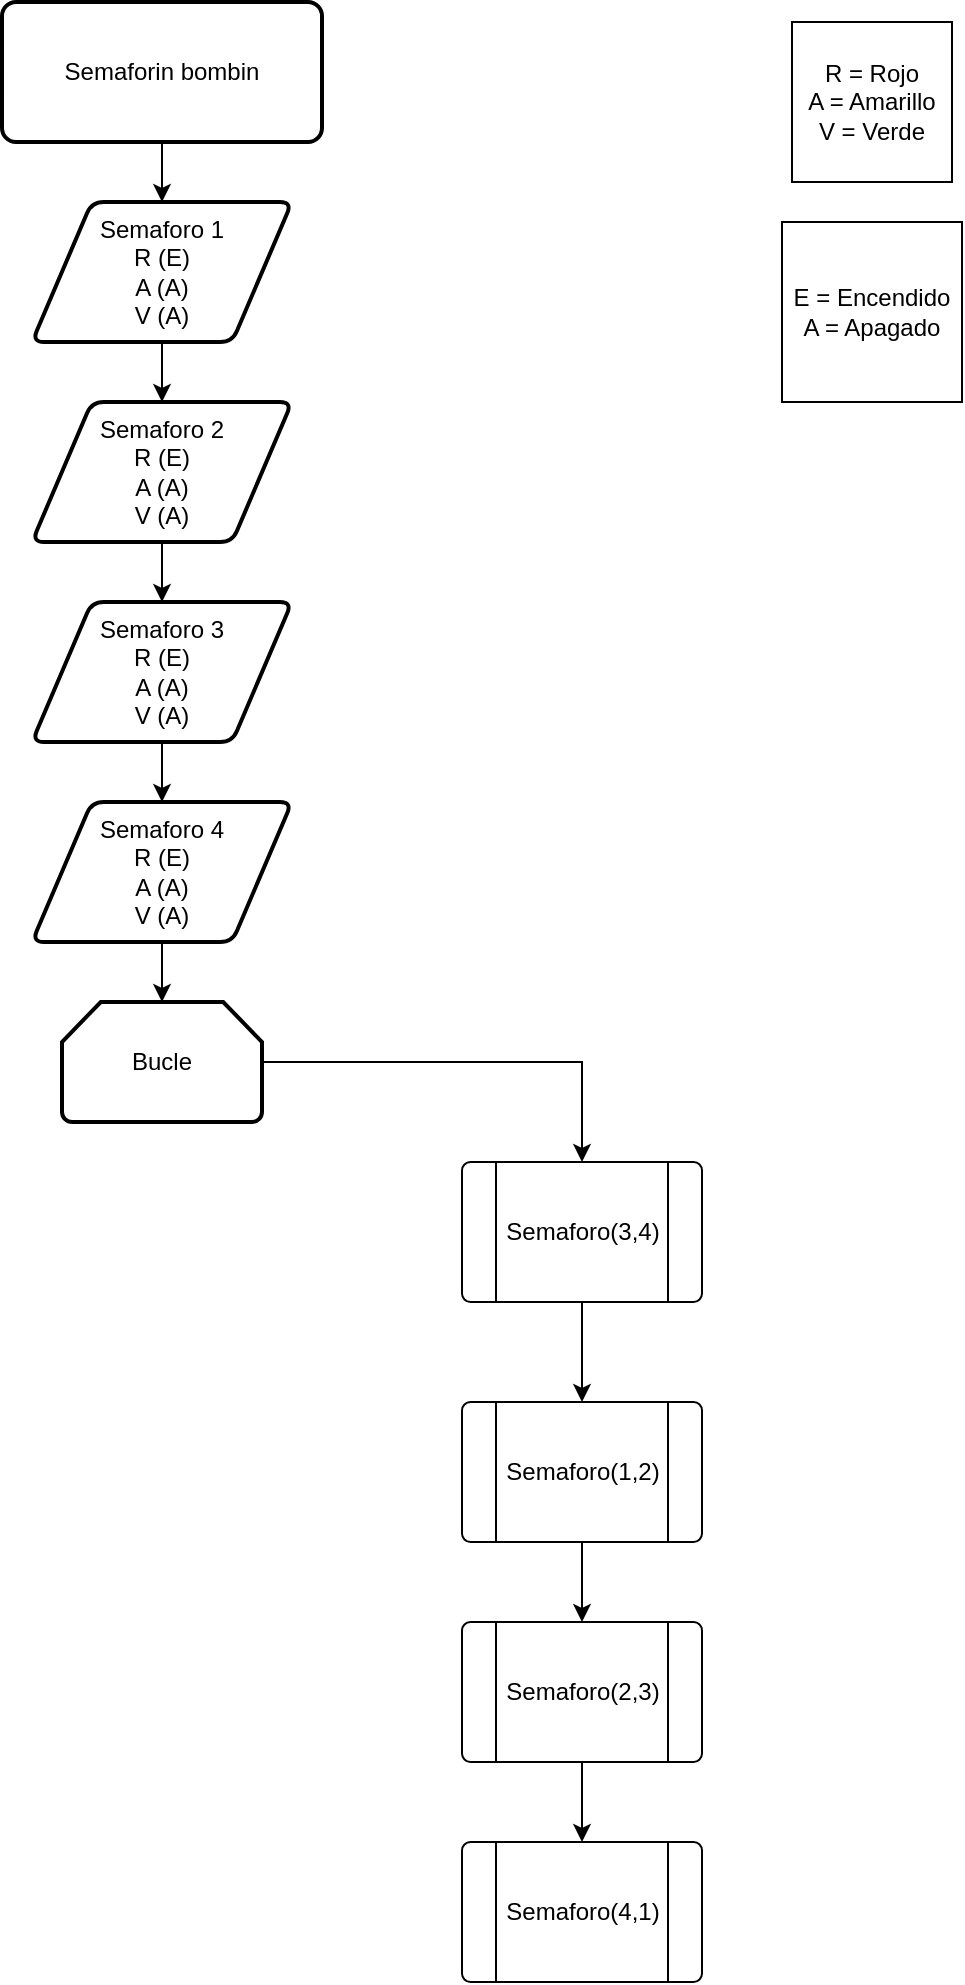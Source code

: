 <mxfile version="24.7.17" pages="2">
  <diagram id="C5RBs43oDa-KdzZeNtuy" name="Cruce 4 tiempos">
    <mxGraphModel dx="1114" dy="600" grid="1" gridSize="10" guides="1" tooltips="1" connect="1" arrows="1" fold="1" page="1" pageScale="1" pageWidth="827" pageHeight="1169" math="0" shadow="0">
      <root>
        <mxCell id="WIyWlLk6GJQsqaUBKTNV-0" />
        <mxCell id="WIyWlLk6GJQsqaUBKTNV-1" parent="WIyWlLk6GJQsqaUBKTNV-0" />
        <mxCell id="sWpTM1TTX9k8JzTwjyH1-10" style="edgeStyle=orthogonalEdgeStyle;rounded=0;orthogonalLoop=1;jettySize=auto;html=1;entryX=0.5;entryY=0;entryDx=0;entryDy=0;" edge="1" parent="WIyWlLk6GJQsqaUBKTNV-1" source="sWpTM1TTX9k8JzTwjyH1-0" target="sWpTM1TTX9k8JzTwjyH1-9">
          <mxGeometry relative="1" as="geometry" />
        </mxCell>
        <mxCell id="sWpTM1TTX9k8JzTwjyH1-0" value="Semaforin bombin" style="rounded=1;whiteSpace=wrap;html=1;absoluteArcSize=1;arcSize=14;strokeWidth=2;" vertex="1" parent="WIyWlLk6GJQsqaUBKTNV-1">
          <mxGeometry x="320" y="10" width="160" height="70" as="geometry" />
        </mxCell>
        <mxCell id="sWpTM1TTX9k8JzTwjyH1-17" style="edgeStyle=orthogonalEdgeStyle;rounded=0;orthogonalLoop=1;jettySize=auto;html=1;entryX=0.5;entryY=0;entryDx=0;entryDy=0;" edge="1" parent="WIyWlLk6GJQsqaUBKTNV-1" source="sWpTM1TTX9k8JzTwjyH1-9" target="sWpTM1TTX9k8JzTwjyH1-15">
          <mxGeometry relative="1" as="geometry" />
        </mxCell>
        <mxCell id="sWpTM1TTX9k8JzTwjyH1-9" value="Semaforo 1&lt;div&gt;R (E)&lt;/div&gt;&lt;div&gt;A (A)&lt;/div&gt;&lt;div&gt;V (A)&lt;/div&gt;" style="shape=parallelogram;html=1;strokeWidth=2;perimeter=parallelogramPerimeter;whiteSpace=wrap;rounded=1;arcSize=12;size=0.23;" vertex="1" parent="WIyWlLk6GJQsqaUBKTNV-1">
          <mxGeometry x="335" y="110" width="130" height="70" as="geometry" />
        </mxCell>
        <mxCell id="sWpTM1TTX9k8JzTwjyH1-11" value="R = Rojo&lt;div&gt;A = Amarillo&lt;/div&gt;&lt;div&gt;V = Verde&lt;/div&gt;" style="whiteSpace=wrap;html=1;aspect=fixed;" vertex="1" parent="WIyWlLk6GJQsqaUBKTNV-1">
          <mxGeometry x="715" y="20" width="80" height="80" as="geometry" />
        </mxCell>
        <mxCell id="sWpTM1TTX9k8JzTwjyH1-12" value="&lt;div&gt;&lt;span style=&quot;background-color: initial;&quot;&gt;E = Encendido&lt;/span&gt;&lt;br&gt;&lt;/div&gt;&lt;div&gt;&lt;span style=&quot;background-color: initial;&quot;&gt;A = Apagado&lt;/span&gt;&lt;/div&gt;" style="whiteSpace=wrap;html=1;aspect=fixed;" vertex="1" parent="WIyWlLk6GJQsqaUBKTNV-1">
          <mxGeometry x="710" y="120" width="90" height="90" as="geometry" />
        </mxCell>
        <mxCell id="sWpTM1TTX9k8JzTwjyH1-13" value="Semaforo 4&lt;div&gt;R (E)&lt;/div&gt;&lt;div&gt;A (A)&lt;/div&gt;&lt;div&gt;V (A)&lt;/div&gt;" style="shape=parallelogram;html=1;strokeWidth=2;perimeter=parallelogramPerimeter;whiteSpace=wrap;rounded=1;arcSize=12;size=0.23;" vertex="1" parent="WIyWlLk6GJQsqaUBKTNV-1">
          <mxGeometry x="335" y="410" width="130" height="70" as="geometry" />
        </mxCell>
        <mxCell id="sWpTM1TTX9k8JzTwjyH1-19" style="edgeStyle=orthogonalEdgeStyle;rounded=0;orthogonalLoop=1;jettySize=auto;html=1;" edge="1" parent="WIyWlLk6GJQsqaUBKTNV-1" source="sWpTM1TTX9k8JzTwjyH1-14" target="sWpTM1TTX9k8JzTwjyH1-13">
          <mxGeometry relative="1" as="geometry" />
        </mxCell>
        <mxCell id="sWpTM1TTX9k8JzTwjyH1-14" value="Semaforo 3&lt;div&gt;R (E)&lt;/div&gt;&lt;div&gt;A (A)&lt;/div&gt;&lt;div&gt;V (A)&lt;/div&gt;" style="shape=parallelogram;html=1;strokeWidth=2;perimeter=parallelogramPerimeter;whiteSpace=wrap;rounded=1;arcSize=12;size=0.23;" vertex="1" parent="WIyWlLk6GJQsqaUBKTNV-1">
          <mxGeometry x="335" y="310" width="130" height="70" as="geometry" />
        </mxCell>
        <mxCell id="sWpTM1TTX9k8JzTwjyH1-18" style="edgeStyle=orthogonalEdgeStyle;rounded=0;orthogonalLoop=1;jettySize=auto;html=1;entryX=0.5;entryY=0;entryDx=0;entryDy=0;" edge="1" parent="WIyWlLk6GJQsqaUBKTNV-1" source="sWpTM1TTX9k8JzTwjyH1-15" target="sWpTM1TTX9k8JzTwjyH1-14">
          <mxGeometry relative="1" as="geometry" />
        </mxCell>
        <mxCell id="sWpTM1TTX9k8JzTwjyH1-15" value="Semaforo 2&lt;div&gt;R (E)&lt;/div&gt;&lt;div&gt;A (A)&lt;/div&gt;&lt;div&gt;V (A)&lt;/div&gt;" style="shape=parallelogram;html=1;strokeWidth=2;perimeter=parallelogramPerimeter;whiteSpace=wrap;rounded=1;arcSize=12;size=0.23;" vertex="1" parent="WIyWlLk6GJQsqaUBKTNV-1">
          <mxGeometry x="335" y="210" width="130" height="70" as="geometry" />
        </mxCell>
        <mxCell id="kg9Msdx8R1V3GVZGBQ6Z-2" style="edgeStyle=orthogonalEdgeStyle;rounded=0;orthogonalLoop=1;jettySize=auto;html=1;entryX=0.5;entryY=0;entryDx=0;entryDy=0;" edge="1" parent="WIyWlLk6GJQsqaUBKTNV-1" source="kg9Msdx8R1V3GVZGBQ6Z-0" target="kg9Msdx8R1V3GVZGBQ6Z-3">
          <mxGeometry relative="1" as="geometry">
            <mxPoint x="500" y="580" as="targetPoint" />
          </mxGeometry>
        </mxCell>
        <mxCell id="kg9Msdx8R1V3GVZGBQ6Z-0" value="Bucle" style="strokeWidth=2;html=1;shape=mxgraph.flowchart.loop_limit;whiteSpace=wrap;" vertex="1" parent="WIyWlLk6GJQsqaUBKTNV-1">
          <mxGeometry x="350" y="510" width="100" height="60" as="geometry" />
        </mxCell>
        <mxCell id="kg9Msdx8R1V3GVZGBQ6Z-1" style="edgeStyle=orthogonalEdgeStyle;rounded=0;orthogonalLoop=1;jettySize=auto;html=1;entryX=0.5;entryY=0;entryDx=0;entryDy=0;entryPerimeter=0;" edge="1" parent="WIyWlLk6GJQsqaUBKTNV-1" source="sWpTM1TTX9k8JzTwjyH1-13" target="kg9Msdx8R1V3GVZGBQ6Z-0">
          <mxGeometry relative="1" as="geometry" />
        </mxCell>
        <mxCell id="kg9Msdx8R1V3GVZGBQ6Z-7" style="edgeStyle=orthogonalEdgeStyle;rounded=0;orthogonalLoop=1;jettySize=auto;html=1;entryX=0.5;entryY=0;entryDx=0;entryDy=0;" edge="1" parent="WIyWlLk6GJQsqaUBKTNV-1" source="kg9Msdx8R1V3GVZGBQ6Z-3" target="kg9Msdx8R1V3GVZGBQ6Z-4">
          <mxGeometry relative="1" as="geometry" />
        </mxCell>
        <mxCell id="kg9Msdx8R1V3GVZGBQ6Z-3" value="Semaforo(3,4)" style="verticalLabelPosition=middle;verticalAlign=middle;html=1;shape=process;whiteSpace=wrap;rounded=1;size=0.14;arcSize=6;labelPosition=center;align=center;" vertex="1" parent="WIyWlLk6GJQsqaUBKTNV-1">
          <mxGeometry x="550" y="590" width="120" height="70" as="geometry" />
        </mxCell>
        <mxCell id="kg9Msdx8R1V3GVZGBQ6Z-8" style="edgeStyle=orthogonalEdgeStyle;rounded=0;orthogonalLoop=1;jettySize=auto;html=1;entryX=0.5;entryY=0;entryDx=0;entryDy=0;" edge="1" parent="WIyWlLk6GJQsqaUBKTNV-1" source="kg9Msdx8R1V3GVZGBQ6Z-4" target="kg9Msdx8R1V3GVZGBQ6Z-5">
          <mxGeometry relative="1" as="geometry" />
        </mxCell>
        <mxCell id="kg9Msdx8R1V3GVZGBQ6Z-4" value="Semaforo(1,2)" style="verticalLabelPosition=middle;verticalAlign=middle;html=1;shape=process;whiteSpace=wrap;rounded=1;size=0.14;arcSize=6;labelPosition=center;align=center;" vertex="1" parent="WIyWlLk6GJQsqaUBKTNV-1">
          <mxGeometry x="550" y="710" width="120" height="70" as="geometry" />
        </mxCell>
        <mxCell id="kg9Msdx8R1V3GVZGBQ6Z-9" style="edgeStyle=orthogonalEdgeStyle;rounded=0;orthogonalLoop=1;jettySize=auto;html=1;entryX=0.5;entryY=0;entryDx=0;entryDy=0;" edge="1" parent="WIyWlLk6GJQsqaUBKTNV-1" source="kg9Msdx8R1V3GVZGBQ6Z-5" target="kg9Msdx8R1V3GVZGBQ6Z-6">
          <mxGeometry relative="1" as="geometry" />
        </mxCell>
        <mxCell id="kg9Msdx8R1V3GVZGBQ6Z-5" value="Semaforo(2,3)" style="verticalLabelPosition=middle;verticalAlign=middle;html=1;shape=process;whiteSpace=wrap;rounded=1;size=0.14;arcSize=6;labelPosition=center;align=center;" vertex="1" parent="WIyWlLk6GJQsqaUBKTNV-1">
          <mxGeometry x="550" y="820" width="120" height="70" as="geometry" />
        </mxCell>
        <mxCell id="kg9Msdx8R1V3GVZGBQ6Z-6" value="Semaforo(4,1)" style="verticalLabelPosition=middle;verticalAlign=middle;html=1;shape=process;whiteSpace=wrap;rounded=1;size=0.14;arcSize=6;labelPosition=center;align=center;" vertex="1" parent="WIyWlLk6GJQsqaUBKTNV-1">
          <mxGeometry x="550" y="930" width="120" height="70" as="geometry" />
        </mxCell>
      </root>
    </mxGraphModel>
  </diagram>
  <diagram id="z97XvdSDalEI1v8VXI9O" name="Macros">
    <mxGraphModel dx="1114" dy="600" grid="1" gridSize="10" guides="1" tooltips="1" connect="1" arrows="1" fold="1" page="1" pageScale="1" pageWidth="827" pageHeight="1169" math="0" shadow="0">
      <root>
        <mxCell id="0" />
        <mxCell id="1" parent="0" />
        <mxCell id="JvWmC06KmnCB3SQn7NCi-3" value="" style="edgeStyle=orthogonalEdgeStyle;rounded=0;orthogonalLoop=1;jettySize=auto;html=1;" edge="1" parent="1" source="JvWmC06KmnCB3SQn7NCi-1" target="JvWmC06KmnCB3SQn7NCi-2">
          <mxGeometry relative="1" as="geometry" />
        </mxCell>
        <mxCell id="JvWmC06KmnCB3SQn7NCi-1" value="Peaton(Num)" style="rounded=1;whiteSpace=wrap;html=1;absoluteArcSize=1;arcSize=14;strokeWidth=2;" vertex="1" parent="1">
          <mxGeometry x="60" y="10" width="160" height="70" as="geometry" />
        </mxCell>
        <mxCell id="JvWmC06KmnCB3SQn7NCi-6" value="" style="edgeStyle=orthogonalEdgeStyle;rounded=0;orthogonalLoop=1;jettySize=auto;html=1;" edge="1" parent="1" source="JvWmC06KmnCB3SQn7NCi-2" target="JvWmC06KmnCB3SQn7NCi-5">
          <mxGeometry relative="1" as="geometry" />
        </mxCell>
        <mxCell id="JvWmC06KmnCB3SQn7NCi-2" value="Num = Semaforo" style="shape=parallelogram;perimeter=parallelogramPerimeter;whiteSpace=wrap;html=1;fixedSize=1;rounded=1;arcSize=14;strokeWidth=2;" vertex="1" parent="1">
          <mxGeometry x="80" y="110" width="120" height="60" as="geometry" />
        </mxCell>
        <mxCell id="JvWmC06KmnCB3SQn7NCi-9" value="" style="edgeStyle=orthogonalEdgeStyle;rounded=0;orthogonalLoop=1;jettySize=auto;html=1;" edge="1" parent="1" source="JvWmC06KmnCB3SQn7NCi-5" target="JvWmC06KmnCB3SQn7NCi-8">
          <mxGeometry relative="1" as="geometry" />
        </mxCell>
        <mxCell id="JvWmC06KmnCB3SQn7NCi-5" value="Sem{Num}P&lt;div&gt;R (A)&lt;/div&gt;" style="shape=parallelogram;perimeter=parallelogramPerimeter;whiteSpace=wrap;html=1;fixedSize=1;rounded=1;arcSize=14;strokeWidth=2;" vertex="1" parent="1">
          <mxGeometry x="80" y="200" width="120" height="60" as="geometry" />
        </mxCell>
        <mxCell id="JvWmC06KmnCB3SQn7NCi-8" value="Sem{Num}P&lt;div&gt;V (E)&lt;/div&gt;" style="shape=parallelogram;perimeter=parallelogramPerimeter;whiteSpace=wrap;html=1;fixedSize=1;rounded=1;arcSize=14;strokeWidth=2;" vertex="1" parent="1">
          <mxGeometry x="80" y="290" width="120" height="60" as="geometry" />
        </mxCell>
        <mxCell id="JvWmC06KmnCB3SQn7NCi-12" style="edgeStyle=orthogonalEdgeStyle;rounded=0;orthogonalLoop=1;jettySize=auto;html=1;" edge="1" parent="1" source="JvWmC06KmnCB3SQn7NCi-10">
          <mxGeometry relative="1" as="geometry">
            <mxPoint x="240" y="460" as="targetPoint" />
          </mxGeometry>
        </mxCell>
        <mxCell id="JvWmC06KmnCB3SQn7NCi-10" value="Con = 1" style="strokeWidth=2;html=1;shape=mxgraph.flowchart.loop_limit;whiteSpace=wrap;" vertex="1" parent="1">
          <mxGeometry x="90" y="390" width="100" height="60" as="geometry" />
        </mxCell>
        <mxCell id="JvWmC06KmnCB3SQn7NCi-11" style="edgeStyle=orthogonalEdgeStyle;rounded=0;orthogonalLoop=1;jettySize=auto;html=1;entryX=0.5;entryY=0;entryDx=0;entryDy=0;entryPerimeter=0;" edge="1" parent="1" source="JvWmC06KmnCB3SQn7NCi-8" target="JvWmC06KmnCB3SQn7NCi-10">
          <mxGeometry relative="1" as="geometry" />
        </mxCell>
        <mxCell id="JvWmC06KmnCB3SQn7NCi-15" value="" style="edgeStyle=orthogonalEdgeStyle;rounded=0;orthogonalLoop=1;jettySize=auto;html=1;" edge="1" parent="1" source="JvWmC06KmnCB3SQn7NCi-13" target="JvWmC06KmnCB3SQn7NCi-14">
          <mxGeometry relative="1" as="geometry" />
        </mxCell>
        <mxCell id="JvWmC06KmnCB3SQn7NCi-13" value="Con = 27" style="shape=parallelogram;html=1;strokeWidth=2;perimeter=parallelogramPerimeter;whiteSpace=wrap;rounded=1;arcSize=12;size=0.23;" vertex="1" parent="1">
          <mxGeometry x="190" y="460" width="100" height="60" as="geometry" />
        </mxCell>
        <mxCell id="JvWmC06KmnCB3SQn7NCi-17" value="" style="edgeStyle=orthogonalEdgeStyle;rounded=0;orthogonalLoop=1;jettySize=auto;html=1;" edge="1" parent="1" source="JvWmC06KmnCB3SQn7NCi-14">
          <mxGeometry relative="1" as="geometry">
            <mxPoint x="240" y="650" as="targetPoint" />
          </mxGeometry>
        </mxCell>
        <mxCell id="JvWmC06KmnCB3SQn7NCi-14" value="Con = Con - 1" style="shape=parallelogram;html=1;strokeWidth=2;perimeter=parallelogramPerimeter;whiteSpace=wrap;rounded=1;arcSize=12;size=0.23;" vertex="1" parent="1">
          <mxGeometry x="180" y="551.75" width="120" height="65.5" as="geometry" />
        </mxCell>
        <mxCell id="JvWmC06KmnCB3SQn7NCi-21" style="edgeStyle=orthogonalEdgeStyle;rounded=0;orthogonalLoop=1;jettySize=auto;html=1;entryX=0.5;entryY=0;entryDx=0;entryDy=0;" edge="1" parent="1" source="JvWmC06KmnCB3SQn7NCi-18">
          <mxGeometry relative="1" as="geometry">
            <mxPoint x="240" y="750" as="targetPoint" />
          </mxGeometry>
        </mxCell>
        <mxCell id="JvWmC06KmnCB3SQn7NCi-18" value="Delay 1 Segundo" style="strokeWidth=2;html=1;shape=mxgraph.flowchart.delay;whiteSpace=wrap;" vertex="1" parent="1">
          <mxGeometry x="190" y="650" width="100" height="60" as="geometry" />
        </mxCell>
        <mxCell id="JvWmC06KmnCB3SQn7NCi-24" style="edgeStyle=orthogonalEdgeStyle;rounded=0;orthogonalLoop=1;jettySize=auto;html=1;entryX=0.5;entryY=0;entryDx=0;entryDy=0;" edge="1" parent="1" source="JvWmC06KmnCB3SQn7NCi-22" target="JvWmC06KmnCB3SQn7NCi-23">
          <mxGeometry relative="1" as="geometry" />
        </mxCell>
        <mxCell id="JvWmC06KmnCB3SQn7NCi-22" value="Sem{Num}P&lt;div&gt;V (A)&lt;/div&gt;" style="shape=parallelogram;perimeter=parallelogramPerimeter;whiteSpace=wrap;html=1;fixedSize=1;rounded=1;arcSize=14;strokeWidth=2;" vertex="1" parent="1">
          <mxGeometry x="180" y="750" width="120" height="60" as="geometry" />
        </mxCell>
        <mxCell id="JvWmC06KmnCB3SQn7NCi-23" value="Sem{Num}P&lt;div&gt;R (E)&lt;/div&gt;" style="shape=parallelogram;perimeter=parallelogramPerimeter;whiteSpace=wrap;html=1;fixedSize=1;rounded=1;arcSize=14;strokeWidth=2;" vertex="1" parent="1">
          <mxGeometry x="180" y="850" width="120" height="60" as="geometry" />
        </mxCell>
        <mxCell id="JvWmC06KmnCB3SQn7NCi-25" value="Termino macro" style="strokeWidth=2;html=1;shape=mxgraph.flowchart.terminator;whiteSpace=wrap;" vertex="1" parent="1">
          <mxGeometry x="90" y="970" width="100" height="60" as="geometry" />
        </mxCell>
        <mxCell id="JvWmC06KmnCB3SQn7NCi-26" style="edgeStyle=orthogonalEdgeStyle;rounded=0;orthogonalLoop=1;jettySize=auto;html=1;entryX=0.5;entryY=0;entryDx=0;entryDy=0;entryPerimeter=0;" edge="1" parent="1" source="JvWmC06KmnCB3SQn7NCi-23" target="JvWmC06KmnCB3SQn7NCi-25">
          <mxGeometry relative="1" as="geometry" />
        </mxCell>
        <mxCell id="JvWmC06KmnCB3SQn7NCi-27" value="" style="edgeStyle=orthogonalEdgeStyle;rounded=0;orthogonalLoop=1;jettySize=auto;html=1;" edge="1" parent="1" source="JvWmC06KmnCB3SQn7NCi-28" target="JvWmC06KmnCB3SQn7NCi-30">
          <mxGeometry relative="1" as="geometry" />
        </mxCell>
        <mxCell id="JvWmC06KmnCB3SQn7NCi-28" value="Semaforo_G(S,P)" style="rounded=1;whiteSpace=wrap;html=1;absoluteArcSize=1;arcSize=14;strokeWidth=2;" vertex="1" parent="1">
          <mxGeometry x="360" y="10" width="160" height="70" as="geometry" />
        </mxCell>
        <mxCell id="JvWmC06KmnCB3SQn7NCi-29" value="" style="edgeStyle=orthogonalEdgeStyle;rounded=0;orthogonalLoop=1;jettySize=auto;html=1;" edge="1" parent="1" source="JvWmC06KmnCB3SQn7NCi-30" target="JvWmC06KmnCB3SQn7NCi-32">
          <mxGeometry relative="1" as="geometry" />
        </mxCell>
        <mxCell id="JvWmC06KmnCB3SQn7NCi-30" value="Sem{S}&lt;div&gt;R (A)&lt;/div&gt;" style="shape=parallelogram;perimeter=parallelogramPerimeter;whiteSpace=wrap;html=1;fixedSize=1;rounded=1;arcSize=14;strokeWidth=2;" vertex="1" parent="1">
          <mxGeometry x="380" y="110" width="120" height="60" as="geometry" />
        </mxCell>
        <mxCell id="JvWmC06KmnCB3SQn7NCi-31" value="" style="edgeStyle=orthogonalEdgeStyle;rounded=0;orthogonalLoop=1;jettySize=auto;html=1;" edge="1" parent="1" source="JvWmC06KmnCB3SQn7NCi-32">
          <mxGeometry relative="1" as="geometry">
            <mxPoint x="440" y="290" as="targetPoint" />
          </mxGeometry>
        </mxCell>
        <mxCell id="JvWmC06KmnCB3SQn7NCi-32" value="Sem{S}&lt;div&gt;V (E)&lt;/div&gt;" style="shape=parallelogram;perimeter=parallelogramPerimeter;whiteSpace=wrap;html=1;fixedSize=1;rounded=1;arcSize=14;strokeWidth=2;" vertex="1" parent="1">
          <mxGeometry x="380" y="200" width="120" height="60" as="geometry" />
        </mxCell>
        <mxCell id="JvWmC06KmnCB3SQn7NCi-52" style="edgeStyle=orthogonalEdgeStyle;rounded=0;orthogonalLoop=1;jettySize=auto;html=1;entryX=0.5;entryY=0;entryDx=0;entryDy=0;" edge="1" parent="1" source="JvWmC06KmnCB3SQn7NCi-48" target="JvWmC06KmnCB3SQn7NCi-50">
          <mxGeometry relative="1" as="geometry" />
        </mxCell>
        <mxCell id="JvWmC06KmnCB3SQn7NCi-48" value="Peaton(P)" style="verticalLabelPosition=middle;verticalAlign=middle;html=1;shape=process;whiteSpace=wrap;rounded=1;size=0.14;arcSize=6;labelPosition=center;align=center;" vertex="1" parent="1">
          <mxGeometry x="380" y="290" width="120" height="70" as="geometry" />
        </mxCell>
        <mxCell id="JvWmC06KmnCB3SQn7NCi-49" value="" style="edgeStyle=orthogonalEdgeStyle;rounded=0;orthogonalLoop=1;jettySize=auto;html=1;" edge="1" parent="1" source="JvWmC06KmnCB3SQn7NCi-50" target="JvWmC06KmnCB3SQn7NCi-51">
          <mxGeometry relative="1" as="geometry" />
        </mxCell>
        <mxCell id="JvWmC06KmnCB3SQn7NCi-50" value="Sem{S}&lt;div&gt;V (A)&lt;/div&gt;" style="shape=parallelogram;perimeter=parallelogramPerimeter;whiteSpace=wrap;html=1;fixedSize=1;rounded=1;arcSize=14;strokeWidth=2;" vertex="1" parent="1">
          <mxGeometry x="380" y="390" width="120" height="60" as="geometry" />
        </mxCell>
        <mxCell id="JvWmC06KmnCB3SQn7NCi-51" value="Sem{S}&lt;div&gt;V (E)&lt;/div&gt;" style="shape=parallelogram;perimeter=parallelogramPerimeter;whiteSpace=wrap;html=1;fixedSize=1;rounded=1;arcSize=14;strokeWidth=2;" vertex="1" parent="1">
          <mxGeometry x="380" y="480" width="120" height="60" as="geometry" />
        </mxCell>
      </root>
    </mxGraphModel>
  </diagram>
</mxfile>
